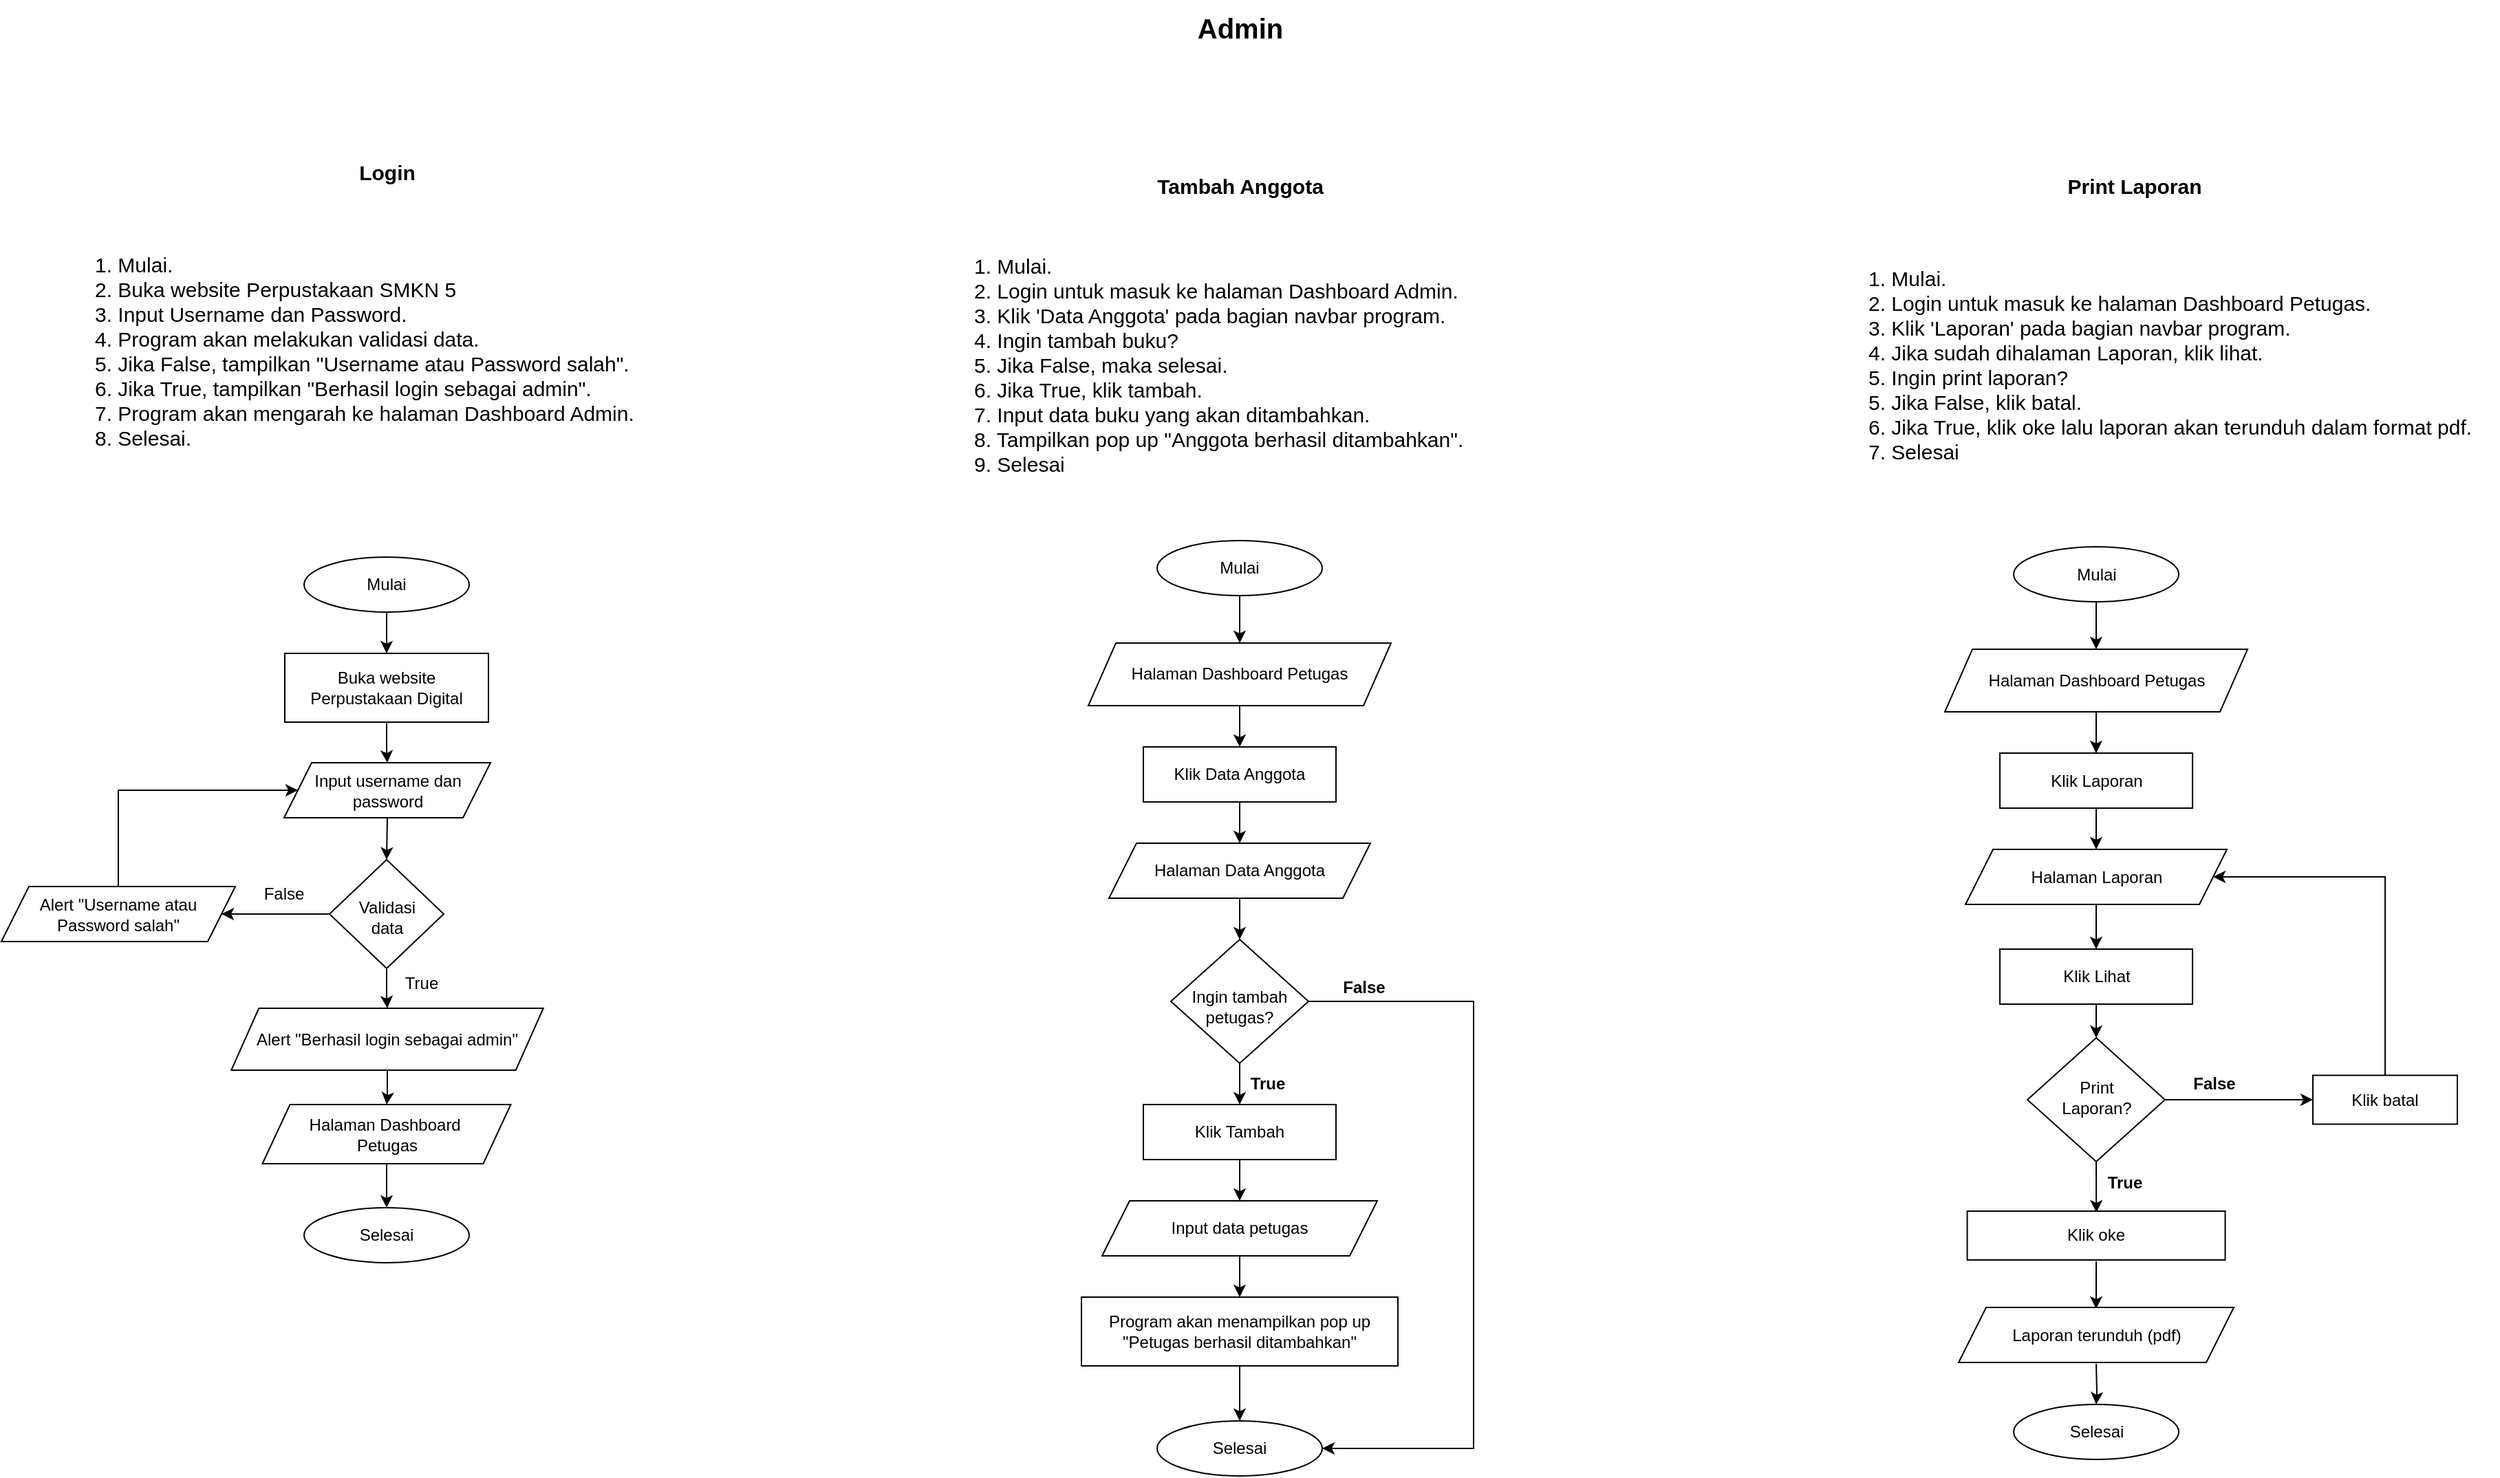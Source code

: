 <mxfile version="23.1.5" type="device">
  <diagram name="Page-1" id="g7Um6wbYCzT5GW5KKSFR">
    <mxGraphModel dx="3072" dy="828" grid="1" gridSize="10" guides="1" tooltips="1" connect="1" arrows="1" fold="1" page="1" pageScale="1" pageWidth="1654" pageHeight="2336" math="0" shadow="0">
      <root>
        <mxCell id="0" />
        <mxCell id="1" parent="0" />
        <mxCell id="9gBLshcU0LRs8nc6M248-1" value="Admin" style="text;html=1;align=center;verticalAlign=middle;resizable=0;points=[];autosize=1;strokeColor=none;fillColor=none;fontSize=20;fontStyle=1" vertex="1" parent="1">
          <mxGeometry x="845" y="70" width="90" height="40" as="geometry" />
        </mxCell>
        <mxCell id="9gBLshcU0LRs8nc6M248-2" value="Login" style="text;html=1;align=center;verticalAlign=middle;resizable=0;points=[];autosize=1;strokeColor=none;fillColor=none;fontSize=15;fontStyle=1" vertex="1" parent="1">
          <mxGeometry x="240" y="180" width="60" height="30" as="geometry" />
        </mxCell>
        <mxCell id="9gBLshcU0LRs8nc6M248-3" style="edgeStyle=orthogonalEdgeStyle;rounded=0;orthogonalLoop=1;jettySize=auto;html=1;exitX=0.5;exitY=1;exitDx=0;exitDy=0;" edge="1" parent="1" source="9gBLshcU0LRs8nc6M248-4" target="9gBLshcU0LRs8nc6M248-6">
          <mxGeometry relative="1" as="geometry" />
        </mxCell>
        <mxCell id="9gBLshcU0LRs8nc6M248-4" value="Mulai" style="ellipse;whiteSpace=wrap;html=1;" vertex="1" parent="1">
          <mxGeometry x="210" y="475" width="120" height="40" as="geometry" />
        </mxCell>
        <mxCell id="9gBLshcU0LRs8nc6M248-5" style="edgeStyle=orthogonalEdgeStyle;rounded=0;orthogonalLoop=1;jettySize=auto;html=1;exitX=0.5;exitY=1;exitDx=0;exitDy=0;" edge="1" parent="1" source="9gBLshcU0LRs8nc6M248-6" target="9gBLshcU0LRs8nc6M248-8">
          <mxGeometry relative="1" as="geometry" />
        </mxCell>
        <mxCell id="9gBLshcU0LRs8nc6M248-6" value="Buka website Perpustakaan Digital" style="rounded=0;whiteSpace=wrap;html=1;" vertex="1" parent="1">
          <mxGeometry x="196" y="545" width="148" height="50" as="geometry" />
        </mxCell>
        <mxCell id="9gBLshcU0LRs8nc6M248-7" style="edgeStyle=orthogonalEdgeStyle;rounded=0;orthogonalLoop=1;jettySize=auto;html=1;exitX=0.5;exitY=1;exitDx=0;exitDy=0;entryX=0.5;entryY=0;entryDx=0;entryDy=0;" edge="1" parent="1" source="9gBLshcU0LRs8nc6M248-8" target="9gBLshcU0LRs8nc6M248-14">
          <mxGeometry relative="1" as="geometry" />
        </mxCell>
        <mxCell id="9gBLshcU0LRs8nc6M248-8" value="Input username dan password" style="shape=parallelogram;perimeter=parallelogramPerimeter;whiteSpace=wrap;html=1;fixedSize=1;" vertex="1" parent="1">
          <mxGeometry x="195.5" y="624.5" width="150" height="40" as="geometry" />
        </mxCell>
        <mxCell id="9gBLshcU0LRs8nc6M248-9" style="edgeStyle=orthogonalEdgeStyle;rounded=0;orthogonalLoop=1;jettySize=auto;html=1;exitX=0.5;exitY=1;exitDx=0;exitDy=0;" edge="1" parent="1" source="9gBLshcU0LRs8nc6M248-10" target="9gBLshcU0LRs8nc6M248-19">
          <mxGeometry relative="1" as="geometry" />
        </mxCell>
        <mxCell id="9gBLshcU0LRs8nc6M248-10" value="Halaman Dashboard&amp;nbsp;&lt;div&gt;Petugas&lt;/div&gt;" style="shape=parallelogram;perimeter=parallelogramPerimeter;whiteSpace=wrap;html=1;fixedSize=1;" vertex="1" parent="1">
          <mxGeometry x="179.75" y="873" width="180.5" height="43" as="geometry" />
        </mxCell>
        <mxCell id="9gBLshcU0LRs8nc6M248-11" value="Tambah Anggota" style="text;html=1;align=center;verticalAlign=middle;resizable=0;points=[];autosize=1;strokeColor=none;fillColor=none;fontSize=15;fontStyle=1" vertex="1" parent="1">
          <mxGeometry x="820" y="190" width="140" height="30" as="geometry" />
        </mxCell>
        <mxCell id="9gBLshcU0LRs8nc6M248-12" style="edgeStyle=orthogonalEdgeStyle;rounded=0;orthogonalLoop=1;jettySize=auto;html=1;exitX=0;exitY=0.5;exitDx=0;exitDy=0;" edge="1" parent="1" source="9gBLshcU0LRs8nc6M248-14" target="9gBLshcU0LRs8nc6M248-16">
          <mxGeometry relative="1" as="geometry" />
        </mxCell>
        <mxCell id="9gBLshcU0LRs8nc6M248-13" style="edgeStyle=orthogonalEdgeStyle;rounded=0;orthogonalLoop=1;jettySize=auto;html=1;exitX=0.5;exitY=1;exitDx=0;exitDy=0;" edge="1" parent="1" source="9gBLshcU0LRs8nc6M248-14" target="9gBLshcU0LRs8nc6M248-21">
          <mxGeometry relative="1" as="geometry" />
        </mxCell>
        <mxCell id="9gBLshcU0LRs8nc6M248-14" value="Validasi&lt;div&gt;data&lt;/div&gt;" style="rhombus;whiteSpace=wrap;html=1;spacingTop=5;" vertex="1" parent="1">
          <mxGeometry x="228.5" y="695" width="83" height="79" as="geometry" />
        </mxCell>
        <mxCell id="9gBLshcU0LRs8nc6M248-15" style="edgeStyle=orthogonalEdgeStyle;rounded=0;orthogonalLoop=1;jettySize=auto;html=1;exitX=0.5;exitY=0;exitDx=0;exitDy=0;entryX=0;entryY=0.5;entryDx=0;entryDy=0;" edge="1" parent="1" source="9gBLshcU0LRs8nc6M248-16" target="9gBLshcU0LRs8nc6M248-8">
          <mxGeometry relative="1" as="geometry">
            <Array as="points">
              <mxPoint x="75" y="645" />
            </Array>
          </mxGeometry>
        </mxCell>
        <mxCell id="9gBLshcU0LRs8nc6M248-16" value="Alert &quot;Username atau Password salah&quot;" style="shape=parallelogram;perimeter=parallelogramPerimeter;whiteSpace=wrap;html=1;fixedSize=1;" vertex="1" parent="1">
          <mxGeometry x="-10" y="714.5" width="170" height="40" as="geometry" />
        </mxCell>
        <mxCell id="9gBLshcU0LRs8nc6M248-17" value="True" style="text;html=1;align=center;verticalAlign=middle;resizable=0;points=[];autosize=1;strokeColor=none;fillColor=none;" vertex="1" parent="1">
          <mxGeometry x="270" y="770" width="50" height="30" as="geometry" />
        </mxCell>
        <mxCell id="9gBLshcU0LRs8nc6M248-18" value="False" style="text;html=1;align=center;verticalAlign=middle;resizable=0;points=[];autosize=1;strokeColor=none;fillColor=none;" vertex="1" parent="1">
          <mxGeometry x="170" y="705" width="50" height="30" as="geometry" />
        </mxCell>
        <mxCell id="9gBLshcU0LRs8nc6M248-19" value="Selesai" style="ellipse;whiteSpace=wrap;html=1;" vertex="1" parent="1">
          <mxGeometry x="210" y="948" width="120" height="40" as="geometry" />
        </mxCell>
        <mxCell id="9gBLshcU0LRs8nc6M248-20" style="edgeStyle=orthogonalEdgeStyle;rounded=0;orthogonalLoop=1;jettySize=auto;html=1;exitX=0.5;exitY=1;exitDx=0;exitDy=0;" edge="1" parent="1" source="9gBLshcU0LRs8nc6M248-21" target="9gBLshcU0LRs8nc6M248-10">
          <mxGeometry relative="1" as="geometry" />
        </mxCell>
        <mxCell id="9gBLshcU0LRs8nc6M248-21" value="Alert &quot;Berhasil login sebagai admin&quot;" style="shape=parallelogram;perimeter=parallelogramPerimeter;whiteSpace=wrap;html=1;fixedSize=1;" vertex="1" parent="1">
          <mxGeometry x="157.13" y="803" width="226.75" height="45" as="geometry" />
        </mxCell>
        <mxCell id="9gBLshcU0LRs8nc6M248-22" value="1. Mulai.&lt;div&gt;2. Buka website Perpustakaan SMKN 5&lt;/div&gt;&lt;div&gt;3. Input Username dan Password.&lt;br&gt;&lt;/div&gt;&lt;div&gt;4. Program akan melakukan validasi data.&lt;/div&gt;&lt;div&gt;5. Jika False, tampilkan &quot;Username atau Password salah&quot;.&lt;/div&gt;&lt;div&gt;6. Jika True, tampilkan &quot;Berhasil login sebagai admin&quot;.&lt;/div&gt;&lt;div&gt;7. Program akan mengarah ke halaman Dashboard Admin.&lt;/div&gt;&lt;div&gt;8. Selesai.&lt;/div&gt;" style="text;html=1;align=left;verticalAlign=middle;resizable=0;points=[];autosize=1;strokeColor=none;fillColor=none;fontSize=15;" vertex="1" parent="1">
          <mxGeometry x="55.5" y="245" width="420" height="160" as="geometry" />
        </mxCell>
        <mxCell id="9gBLshcU0LRs8nc6M248-23" value="1. Mulai.&lt;div&gt;2. Login untuk masuk ke halaman Dashboard Admin.&lt;/div&gt;&lt;div&gt;3. Klik &#39;Data Anggota&#39; pada bagian navbar program.&lt;/div&gt;&lt;div&gt;4. Ingin tambah buku?&lt;/div&gt;&lt;div&gt;5. Jika False, maka selesai.&lt;/div&gt;&lt;div&gt;6. Jika True, klik tambah.&lt;/div&gt;&lt;div&gt;&lt;span style=&quot;background-color: initial;&quot;&gt;7. Input data buku yang akan ditambahkan.&lt;/span&gt;&lt;/div&gt;&lt;div&gt;8. Tampilkan pop up &quot;Anggota berhasil ditambahkan&quot;.&lt;/div&gt;&lt;div&gt;9. Selesai&lt;/div&gt;" style="text;html=1;align=left;verticalAlign=middle;resizable=0;points=[];autosize=1;strokeColor=none;fillColor=none;fontSize=15;" vertex="1" parent="1">
          <mxGeometry x="695" y="245" width="380" height="180" as="geometry" />
        </mxCell>
        <mxCell id="9gBLshcU0LRs8nc6M248-24" style="edgeStyle=orthogonalEdgeStyle;rounded=0;orthogonalLoop=1;jettySize=auto;html=1;exitX=0.5;exitY=1;exitDx=0;exitDy=0;" edge="1" parent="1" source="9gBLshcU0LRs8nc6M248-25" target="9gBLshcU0LRs8nc6M248-27">
          <mxGeometry relative="1" as="geometry" />
        </mxCell>
        <mxCell id="9gBLshcU0LRs8nc6M248-25" value="Mulai" style="ellipse;whiteSpace=wrap;html=1;" vertex="1" parent="1">
          <mxGeometry x="830" y="463" width="120" height="40" as="geometry" />
        </mxCell>
        <mxCell id="9gBLshcU0LRs8nc6M248-26" style="edgeStyle=orthogonalEdgeStyle;rounded=0;orthogonalLoop=1;jettySize=auto;html=1;exitX=0.5;exitY=1;exitDx=0;exitDy=0;" edge="1" parent="1" source="9gBLshcU0LRs8nc6M248-27" target="9gBLshcU0LRs8nc6M248-29">
          <mxGeometry relative="1" as="geometry" />
        </mxCell>
        <mxCell id="9gBLshcU0LRs8nc6M248-27" value="Halaman Dashboard Petugas" style="shape=parallelogram;perimeter=parallelogramPerimeter;whiteSpace=wrap;html=1;fixedSize=1;" vertex="1" parent="1">
          <mxGeometry x="780" y="537.5" width="220" height="45.5" as="geometry" />
        </mxCell>
        <mxCell id="9gBLshcU0LRs8nc6M248-28" style="edgeStyle=orthogonalEdgeStyle;rounded=0;orthogonalLoop=1;jettySize=auto;html=1;exitX=0.5;exitY=1;exitDx=0;exitDy=0;" edge="1" parent="1" source="9gBLshcU0LRs8nc6M248-29" target="9gBLshcU0LRs8nc6M248-31">
          <mxGeometry relative="1" as="geometry" />
        </mxCell>
        <mxCell id="9gBLshcU0LRs8nc6M248-29" value="Klik Data Anggota" style="rounded=0;whiteSpace=wrap;html=1;" vertex="1" parent="1">
          <mxGeometry x="820" y="613" width="140" height="40" as="geometry" />
        </mxCell>
        <mxCell id="9gBLshcU0LRs8nc6M248-30" style="edgeStyle=orthogonalEdgeStyle;rounded=0;orthogonalLoop=1;jettySize=auto;html=1;exitX=0.5;exitY=1;exitDx=0;exitDy=0;" edge="1" parent="1" source="9gBLshcU0LRs8nc6M248-31" target="9gBLshcU0LRs8nc6M248-34">
          <mxGeometry relative="1" as="geometry" />
        </mxCell>
        <mxCell id="9gBLshcU0LRs8nc6M248-31" value="Halaman Data Anggota" style="shape=parallelogram;perimeter=parallelogramPerimeter;whiteSpace=wrap;html=1;fixedSize=1;" vertex="1" parent="1">
          <mxGeometry x="795" y="683" width="190" height="40" as="geometry" />
        </mxCell>
        <mxCell id="9gBLshcU0LRs8nc6M248-32" style="edgeStyle=orthogonalEdgeStyle;rounded=0;orthogonalLoop=1;jettySize=auto;html=1;exitX=0.5;exitY=1;exitDx=0;exitDy=0;" edge="1" parent="1" source="9gBLshcU0LRs8nc6M248-34" target="9gBLshcU0LRs8nc6M248-36">
          <mxGeometry relative="1" as="geometry" />
        </mxCell>
        <mxCell id="9gBLshcU0LRs8nc6M248-33" style="edgeStyle=orthogonalEdgeStyle;rounded=0;orthogonalLoop=1;jettySize=auto;html=1;entryX=1;entryY=0.5;entryDx=0;entryDy=0;" edge="1" parent="1" source="9gBLshcU0LRs8nc6M248-34" target="9gBLshcU0LRs8nc6M248-41">
          <mxGeometry relative="1" as="geometry">
            <Array as="points">
              <mxPoint x="1060" y="798" />
              <mxPoint x="1060" y="1123" />
            </Array>
          </mxGeometry>
        </mxCell>
        <mxCell id="9gBLshcU0LRs8nc6M248-34" value="Ingin tambah&lt;br&gt;petugas?" style="rhombus;whiteSpace=wrap;html=1;spacingTop=7;" vertex="1" parent="1">
          <mxGeometry x="840" y="753" width="100" height="90" as="geometry" />
        </mxCell>
        <mxCell id="9gBLshcU0LRs8nc6M248-35" style="edgeStyle=orthogonalEdgeStyle;rounded=0;orthogonalLoop=1;jettySize=auto;html=1;exitX=0.5;exitY=1;exitDx=0;exitDy=0;" edge="1" parent="1" source="9gBLshcU0LRs8nc6M248-36" target="9gBLshcU0LRs8nc6M248-38">
          <mxGeometry relative="1" as="geometry" />
        </mxCell>
        <mxCell id="9gBLshcU0LRs8nc6M248-36" value="Klik Tambah" style="rounded=0;whiteSpace=wrap;html=1;" vertex="1" parent="1">
          <mxGeometry x="820" y="873" width="140" height="40" as="geometry" />
        </mxCell>
        <mxCell id="9gBLshcU0LRs8nc6M248-37" style="edgeStyle=orthogonalEdgeStyle;rounded=0;orthogonalLoop=1;jettySize=auto;html=1;exitX=0.5;exitY=1;exitDx=0;exitDy=0;" edge="1" parent="1" source="9gBLshcU0LRs8nc6M248-38" target="9gBLshcU0LRs8nc6M248-40">
          <mxGeometry relative="1" as="geometry" />
        </mxCell>
        <mxCell id="9gBLshcU0LRs8nc6M248-38" value="Input data petugas" style="shape=parallelogram;perimeter=parallelogramPerimeter;whiteSpace=wrap;html=1;fixedSize=1;" vertex="1" parent="1">
          <mxGeometry x="790" y="943" width="200" height="40" as="geometry" />
        </mxCell>
        <mxCell id="9gBLshcU0LRs8nc6M248-39" style="edgeStyle=orthogonalEdgeStyle;rounded=0;orthogonalLoop=1;jettySize=auto;html=1;exitX=0.5;exitY=1;exitDx=0;exitDy=0;" edge="1" parent="1" source="9gBLshcU0LRs8nc6M248-40" target="9gBLshcU0LRs8nc6M248-41">
          <mxGeometry relative="1" as="geometry" />
        </mxCell>
        <mxCell id="9gBLshcU0LRs8nc6M248-40" value="Program akan menampilkan pop up&lt;br&gt;&quot;Petugas berhasil ditambahkan&quot;" style="rounded=0;whiteSpace=wrap;html=1;" vertex="1" parent="1">
          <mxGeometry x="775" y="1013" width="230" height="50" as="geometry" />
        </mxCell>
        <mxCell id="9gBLshcU0LRs8nc6M248-41" value="Selesai" style="ellipse;whiteSpace=wrap;html=1;" vertex="1" parent="1">
          <mxGeometry x="830" y="1103" width="120" height="40" as="geometry" />
        </mxCell>
        <mxCell id="9gBLshcU0LRs8nc6M248-42" value="True" style="text;html=1;align=center;verticalAlign=middle;resizable=0;points=[];autosize=1;strokeColor=none;fillColor=none;fontStyle=1" vertex="1" parent="1">
          <mxGeometry x="885" y="843" width="50" height="30" as="geometry" />
        </mxCell>
        <mxCell id="9gBLshcU0LRs8nc6M248-43" value="False" style="text;html=1;align=center;verticalAlign=middle;resizable=0;points=[];autosize=1;strokeColor=none;fillColor=none;fontStyle=1" vertex="1" parent="1">
          <mxGeometry x="955" y="773" width="50" height="30" as="geometry" />
        </mxCell>
        <mxCell id="9gBLshcU0LRs8nc6M248-44" value="Print Laporan" style="text;html=1;align=center;verticalAlign=middle;resizable=0;points=[];autosize=1;strokeColor=none;fillColor=none;fontSize=15;fontStyle=1" vertex="1" parent="1">
          <mxGeometry x="1480" y="190" width="120" height="30" as="geometry" />
        </mxCell>
        <mxCell id="9gBLshcU0LRs8nc6M248-45" value="1. Mulai.&lt;div&gt;2. Login untuk masuk ke halaman Dashboard Petugas.&lt;/div&gt;&lt;div&gt;3. Klik &#39;Laporan&#39; pada bagian navbar program.&lt;/div&gt;&lt;div&gt;4. Jika sudah dihalaman Laporan, klik lihat.&lt;/div&gt;&lt;div&gt;5. Ingin print laporan?&lt;/div&gt;&lt;div&gt;5. Jika False, klik batal.&lt;/div&gt;&lt;div&gt;6. Jika True, klik oke lalu laporan akan terunduh dalam format pdf.&lt;/div&gt;&lt;div&gt;7. Selesai&lt;/div&gt;" style="text;html=1;align=left;verticalAlign=middle;resizable=0;points=[];autosize=1;strokeColor=none;fillColor=none;fontSize=15;" vertex="1" parent="1">
          <mxGeometry x="1345" y="255" width="460" height="160" as="geometry" />
        </mxCell>
        <mxCell id="9gBLshcU0LRs8nc6M248-46" style="edgeStyle=orthogonalEdgeStyle;rounded=0;orthogonalLoop=1;jettySize=auto;html=1;exitX=0.5;exitY=1;exitDx=0;exitDy=0;" edge="1" parent="1" source="9gBLshcU0LRs8nc6M248-47" target="9gBLshcU0LRs8nc6M248-49">
          <mxGeometry relative="1" as="geometry" />
        </mxCell>
        <mxCell id="9gBLshcU0LRs8nc6M248-47" value="Mulai" style="ellipse;whiteSpace=wrap;html=1;" vertex="1" parent="1">
          <mxGeometry x="1452.53" y="467.5" width="120" height="40" as="geometry" />
        </mxCell>
        <mxCell id="9gBLshcU0LRs8nc6M248-48" style="edgeStyle=orthogonalEdgeStyle;rounded=0;orthogonalLoop=1;jettySize=auto;html=1;exitX=0.5;exitY=1;exitDx=0;exitDy=0;" edge="1" parent="1" source="9gBLshcU0LRs8nc6M248-49" target="9gBLshcU0LRs8nc6M248-51">
          <mxGeometry relative="1" as="geometry" />
        </mxCell>
        <mxCell id="9gBLshcU0LRs8nc6M248-49" value="Halaman Dashboard Petugas" style="shape=parallelogram;perimeter=parallelogramPerimeter;whiteSpace=wrap;html=1;fixedSize=1;" vertex="1" parent="1">
          <mxGeometry x="1402.53" y="542" width="220" height="45.5" as="geometry" />
        </mxCell>
        <mxCell id="9gBLshcU0LRs8nc6M248-50" style="edgeStyle=orthogonalEdgeStyle;rounded=0;orthogonalLoop=1;jettySize=auto;html=1;exitX=0.5;exitY=1;exitDx=0;exitDy=0;" edge="1" parent="1" source="9gBLshcU0LRs8nc6M248-51" target="9gBLshcU0LRs8nc6M248-53">
          <mxGeometry relative="1" as="geometry" />
        </mxCell>
        <mxCell id="9gBLshcU0LRs8nc6M248-51" value="Klik Laporan" style="rounded=0;whiteSpace=wrap;html=1;" vertex="1" parent="1">
          <mxGeometry x="1442.53" y="617.5" width="140" height="40" as="geometry" />
        </mxCell>
        <mxCell id="9gBLshcU0LRs8nc6M248-68" style="edgeStyle=orthogonalEdgeStyle;rounded=0;orthogonalLoop=1;jettySize=auto;html=1;exitX=0.5;exitY=1;exitDx=0;exitDy=0;" edge="1" parent="1" source="9gBLshcU0LRs8nc6M248-53" target="9gBLshcU0LRs8nc6M248-66">
          <mxGeometry relative="1" as="geometry" />
        </mxCell>
        <mxCell id="9gBLshcU0LRs8nc6M248-53" value="Halaman Laporan" style="shape=parallelogram;perimeter=parallelogramPerimeter;whiteSpace=wrap;html=1;fixedSize=1;" vertex="1" parent="1">
          <mxGeometry x="1417.53" y="687.5" width="190" height="40" as="geometry" />
        </mxCell>
        <mxCell id="9gBLshcU0LRs8nc6M248-54" style="edgeStyle=orthogonalEdgeStyle;rounded=0;orthogonalLoop=1;jettySize=auto;html=1;exitX=0.5;exitY=1;exitDx=0;exitDy=0;" edge="1" parent="1" source="9gBLshcU0LRs8nc6M248-56">
          <mxGeometry relative="1" as="geometry">
            <mxPoint x="1512.6" y="951.5" as="targetPoint" />
          </mxGeometry>
        </mxCell>
        <mxCell id="9gBLshcU0LRs8nc6M248-71" style="edgeStyle=orthogonalEdgeStyle;rounded=0;orthogonalLoop=1;jettySize=auto;html=1;exitX=1;exitY=0.5;exitDx=0;exitDy=0;" edge="1" parent="1" source="9gBLshcU0LRs8nc6M248-56" target="9gBLshcU0LRs8nc6M248-70">
          <mxGeometry relative="1" as="geometry" />
        </mxCell>
        <mxCell id="9gBLshcU0LRs8nc6M248-56" value="Print &lt;br&gt;Laporan?" style="rhombus;whiteSpace=wrap;html=1;spacingTop=-3;" vertex="1" parent="1">
          <mxGeometry x="1462.53" y="824.5" width="100" height="90" as="geometry" />
        </mxCell>
        <mxCell id="9gBLshcU0LRs8nc6M248-57" style="edgeStyle=orthogonalEdgeStyle;rounded=0;orthogonalLoop=1;jettySize=auto;html=1;exitX=0.5;exitY=1;exitDx=0;exitDy=0;" edge="1" parent="1">
          <mxGeometry relative="1" as="geometry">
            <mxPoint x="1512.525" y="987" as="sourcePoint" />
            <mxPoint x="1512.5" y="1021.5" as="targetPoint" />
          </mxGeometry>
        </mxCell>
        <mxCell id="9gBLshcU0LRs8nc6M248-58" value="Klik oke" style="rounded=0;whiteSpace=wrap;html=1;" vertex="1" parent="1">
          <mxGeometry x="1418.79" y="950.5" width="187.47" height="35.5" as="geometry" />
        </mxCell>
        <mxCell id="9gBLshcU0LRs8nc6M248-67" style="edgeStyle=orthogonalEdgeStyle;rounded=0;orthogonalLoop=1;jettySize=auto;html=1;exitX=0.5;exitY=1;exitDx=0;exitDy=0;" edge="1" parent="1" target="9gBLshcU0LRs8nc6M248-63">
          <mxGeometry relative="1" as="geometry">
            <mxPoint x="1512.53" y="1061.5" as="sourcePoint" />
          </mxGeometry>
        </mxCell>
        <mxCell id="9gBLshcU0LRs8nc6M248-60" value="Laporan terunduh (pdf)" style="shape=parallelogram;perimeter=parallelogramPerimeter;whiteSpace=wrap;html=1;fixedSize=1;" vertex="1" parent="1">
          <mxGeometry x="1412.53" y="1020.5" width="200" height="40" as="geometry" />
        </mxCell>
        <mxCell id="9gBLshcU0LRs8nc6M248-63" value="Selesai" style="ellipse;whiteSpace=wrap;html=1;" vertex="1" parent="1">
          <mxGeometry x="1452.53" y="1091" width="120" height="40" as="geometry" />
        </mxCell>
        <mxCell id="9gBLshcU0LRs8nc6M248-64" value="True" style="text;html=1;align=center;verticalAlign=middle;resizable=0;points=[];autosize=1;strokeColor=none;fillColor=none;fontStyle=1" vertex="1" parent="1">
          <mxGeometry x="1507.53" y="914.5" width="50" height="30" as="geometry" />
        </mxCell>
        <mxCell id="9gBLshcU0LRs8nc6M248-65" value="False" style="text;html=1;align=center;verticalAlign=middle;resizable=0;points=[];autosize=1;strokeColor=none;fillColor=none;fontStyle=1" vertex="1" parent="1">
          <mxGeometry x="1572.53" y="843" width="50" height="30" as="geometry" />
        </mxCell>
        <mxCell id="9gBLshcU0LRs8nc6M248-69" style="edgeStyle=orthogonalEdgeStyle;rounded=0;orthogonalLoop=1;jettySize=auto;html=1;exitX=0.5;exitY=1;exitDx=0;exitDy=0;" edge="1" parent="1" source="9gBLshcU0LRs8nc6M248-66" target="9gBLshcU0LRs8nc6M248-56">
          <mxGeometry relative="1" as="geometry" />
        </mxCell>
        <mxCell id="9gBLshcU0LRs8nc6M248-66" value="Klik Lihat" style="rounded=0;whiteSpace=wrap;html=1;" vertex="1" parent="1">
          <mxGeometry x="1442.53" y="760" width="140" height="40" as="geometry" />
        </mxCell>
        <mxCell id="9gBLshcU0LRs8nc6M248-72" style="edgeStyle=orthogonalEdgeStyle;rounded=0;orthogonalLoop=1;jettySize=auto;html=1;exitX=0.5;exitY=0;exitDx=0;exitDy=0;entryX=1;entryY=0.5;entryDx=0;entryDy=0;" edge="1" parent="1" source="9gBLshcU0LRs8nc6M248-70" target="9gBLshcU0LRs8nc6M248-53">
          <mxGeometry relative="1" as="geometry">
            <Array as="points">
              <mxPoint x="1723" y="708" />
            </Array>
          </mxGeometry>
        </mxCell>
        <mxCell id="9gBLshcU0LRs8nc6M248-70" value="Klik batal" style="rounded=0;whiteSpace=wrap;html=1;" vertex="1" parent="1">
          <mxGeometry x="1670" y="851.75" width="105" height="35.5" as="geometry" />
        </mxCell>
      </root>
    </mxGraphModel>
  </diagram>
</mxfile>
